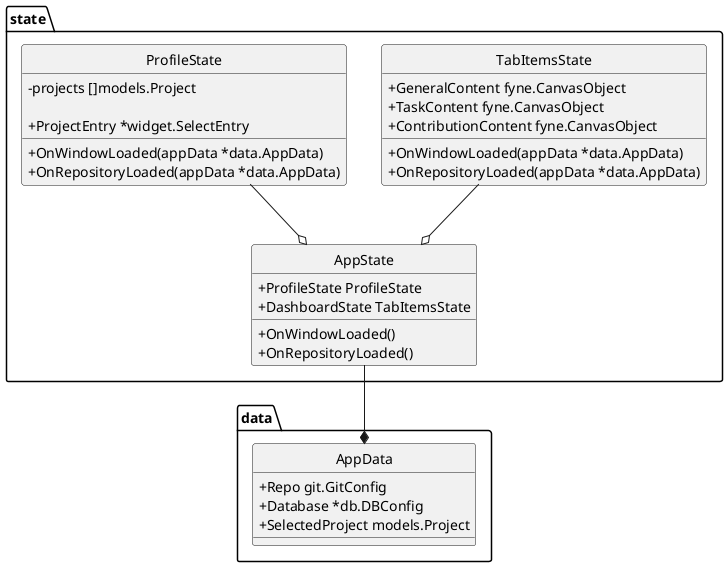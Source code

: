 @startuml

top to bottom direction
skinparam monochrome true
skinparam classAttributeIconSize 0
skinparam DefaultFontName Arial
skinparam DefaultFontSize 14
hide circle

namespace state {
    class AppState << (S,Aquamarine) >> {
        + ProfileState ProfileState
        + DashboardState TabItemsState

        + OnWindowLoaded() 
        + OnRepositoryLoaded() 

    }
    class ProfileState << (S,Aquamarine) >> {
        - projects []models.Project

        + ProjectEntry *widget.SelectEntry

        + OnWindowLoaded(appData *data.AppData) 
        + OnRepositoryLoaded(appData *data.AppData) 

    }
    class TabItemsState << (S,Aquamarine) >> {
        + GeneralContent fyne.CanvasObject
        + TaskContent fyne.CanvasObject
        + ContributionContent fyne.CanvasObject

        + OnWindowLoaded(appData *data.AppData) 
        + OnRepositoryLoaded(appData *data.AppData) 

    }
}

"state.AppState" o-u- "state.ProfileState"
"state.AppState" o-u- "state.TabItemsState"
"data.AppData" *-u- "state.AppState"

namespace data {
    class AppData << (S,Aquamarine) >> {
        + Repo git.GitConfig
        + Database *db.DBConfig
        + SelectedProject models.Project

    }
}

@enduml
